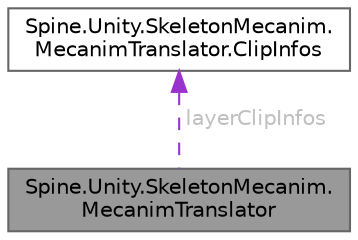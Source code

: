 digraph "Spine.Unity.SkeletonMecanim.MecanimTranslator"
{
 // LATEX_PDF_SIZE
  bgcolor="transparent";
  edge [fontname=Helvetica,fontsize=10,labelfontname=Helvetica,labelfontsize=10];
  node [fontname=Helvetica,fontsize=10,shape=box,height=0.2,width=0.4];
  Node1 [id="Node000001",label="Spine.Unity.SkeletonMecanim.\lMecanimTranslator",height=0.2,width=0.4,color="gray40", fillcolor="grey60", style="filled", fontcolor="black",tooltip=" "];
  Node2 -> Node1 [id="edge1_Node000001_Node000002",dir="back",color="darkorchid3",style="dashed",tooltip=" ",label=" layerClipInfos",fontcolor="grey" ];
  Node2 [id="Node000002",label="Spine.Unity.SkeletonMecanim.\lMecanimTranslator.ClipInfos",height=0.2,width=0.4,color="gray40", fillcolor="white", style="filled",URL="$class_spine_1_1_unity_1_1_skeleton_mecanim_1_1_mecanim_translator_1_1_clip_infos.html",tooltip=" "];
}
